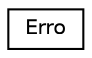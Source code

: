 digraph "Gráfico de Hierarquia de Classes"
{
  edge [fontname="Helvetica",fontsize="10",labelfontname="Helvetica",labelfontsize="10"];
  node [fontname="Helvetica",fontsize="10",shape=record];
  rankdir="LR";
  Node1 [label="Erro",height=0.2,width=0.4,color="black", fillcolor="white", style="filled",URL="$classErro.html"];
}
